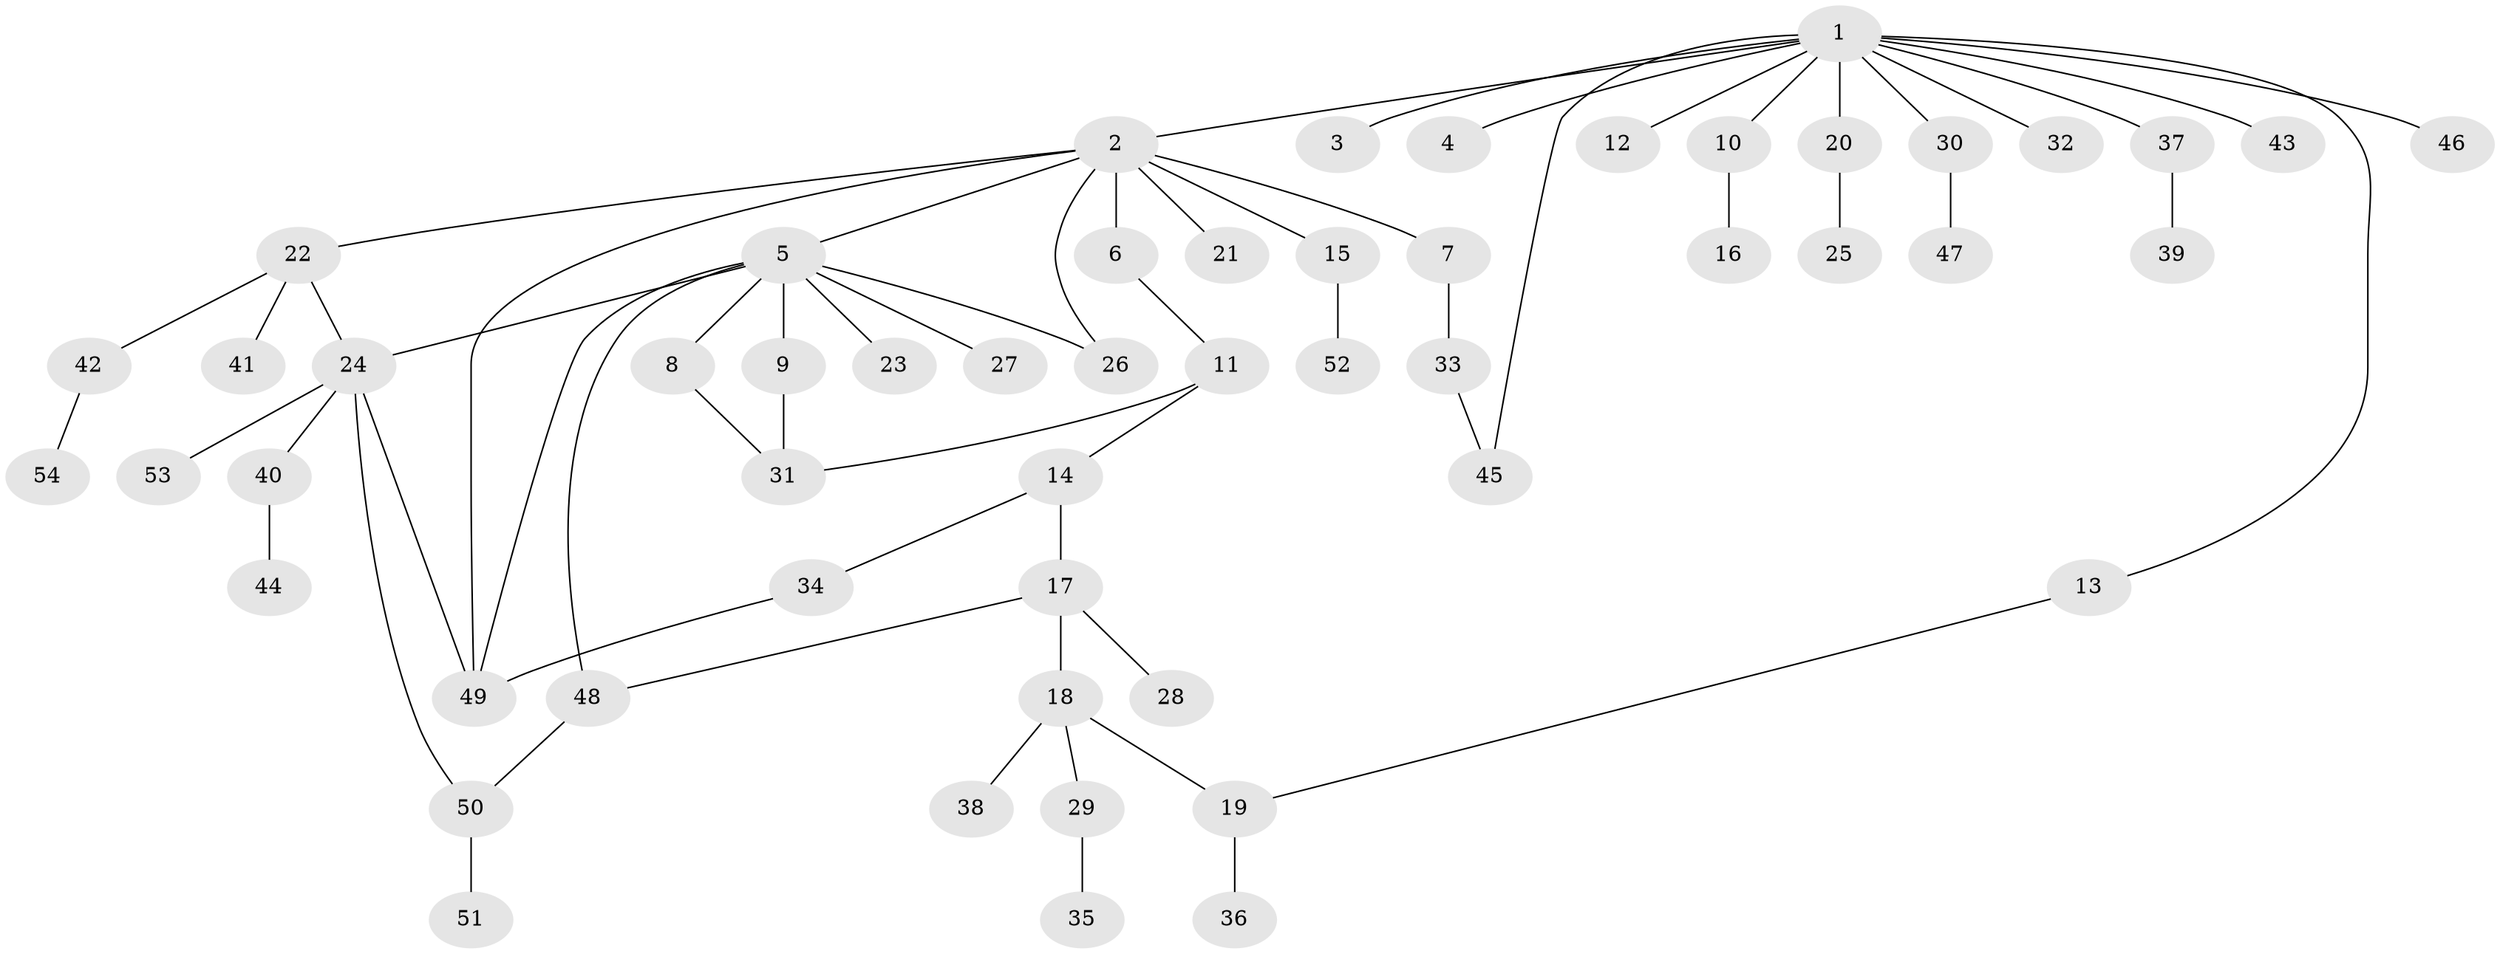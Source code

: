 // Generated by graph-tools (version 1.1) at 2025/01/03/09/25 03:01:47]
// undirected, 54 vertices, 64 edges
graph export_dot {
graph [start="1"]
  node [color=gray90,style=filled];
  1;
  2;
  3;
  4;
  5;
  6;
  7;
  8;
  9;
  10;
  11;
  12;
  13;
  14;
  15;
  16;
  17;
  18;
  19;
  20;
  21;
  22;
  23;
  24;
  25;
  26;
  27;
  28;
  29;
  30;
  31;
  32;
  33;
  34;
  35;
  36;
  37;
  38;
  39;
  40;
  41;
  42;
  43;
  44;
  45;
  46;
  47;
  48;
  49;
  50;
  51;
  52;
  53;
  54;
  1 -- 2;
  1 -- 3;
  1 -- 4;
  1 -- 10;
  1 -- 12;
  1 -- 13;
  1 -- 20;
  1 -- 30;
  1 -- 32;
  1 -- 37;
  1 -- 43;
  1 -- 45;
  1 -- 46;
  2 -- 5;
  2 -- 6;
  2 -- 7;
  2 -- 15;
  2 -- 21;
  2 -- 22;
  2 -- 26;
  2 -- 49;
  5 -- 8;
  5 -- 9;
  5 -- 23;
  5 -- 24;
  5 -- 26;
  5 -- 27;
  5 -- 48;
  5 -- 49;
  6 -- 11;
  7 -- 33;
  8 -- 31;
  9 -- 31;
  10 -- 16;
  11 -- 14;
  11 -- 31;
  13 -- 19;
  14 -- 17;
  14 -- 34;
  15 -- 52;
  17 -- 18;
  17 -- 28;
  17 -- 48;
  18 -- 19;
  18 -- 29;
  18 -- 38;
  19 -- 36;
  20 -- 25;
  22 -- 24;
  22 -- 41;
  22 -- 42;
  24 -- 40;
  24 -- 49;
  24 -- 50;
  24 -- 53;
  29 -- 35;
  30 -- 47;
  33 -- 45;
  34 -- 49;
  37 -- 39;
  40 -- 44;
  42 -- 54;
  48 -- 50;
  50 -- 51;
}
